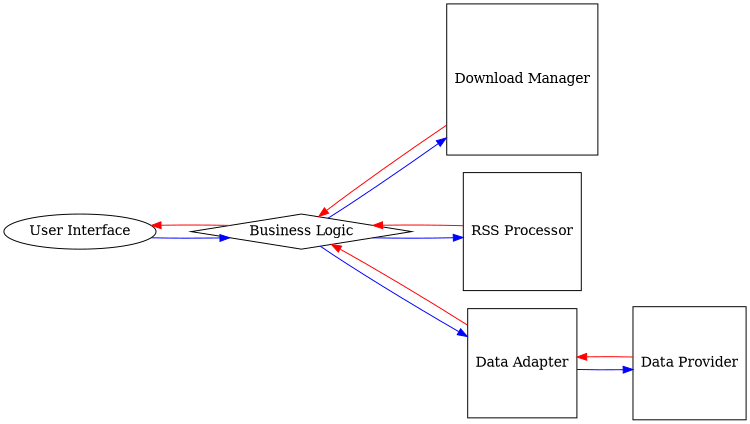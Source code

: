 digraph arch{
	size="5,3";
	rankdir="LR";
	
	
	ui[label="User Interface"];
	bus[label="Business Logic" shape="diamond"];
	dl [label="Download Manager" shape="square"];
	rss [label="RSS Processor" shape="square"];
	
	node [rank = same]; 
		db[label="Data Adapter" shape="square"]
		prov[label="Data Provider" shape="square"];
	
	ui -> bus [color="blue"];
	bus -> ui [color="red"];
	
	/*---------------------------------*/
	
	bus -> db [color="blue"];
	db -> bus [color="red"];
	
	bus -> dl [color="blue"];
	dl -> bus [color="red"];
	
	bus -> rss [color="blue"];
	rss -> bus [color="red"];
	
	/*---------------------------------*/
	
	db -> prov [color="blue"];
	prov -> db [color="red"];
	
}
